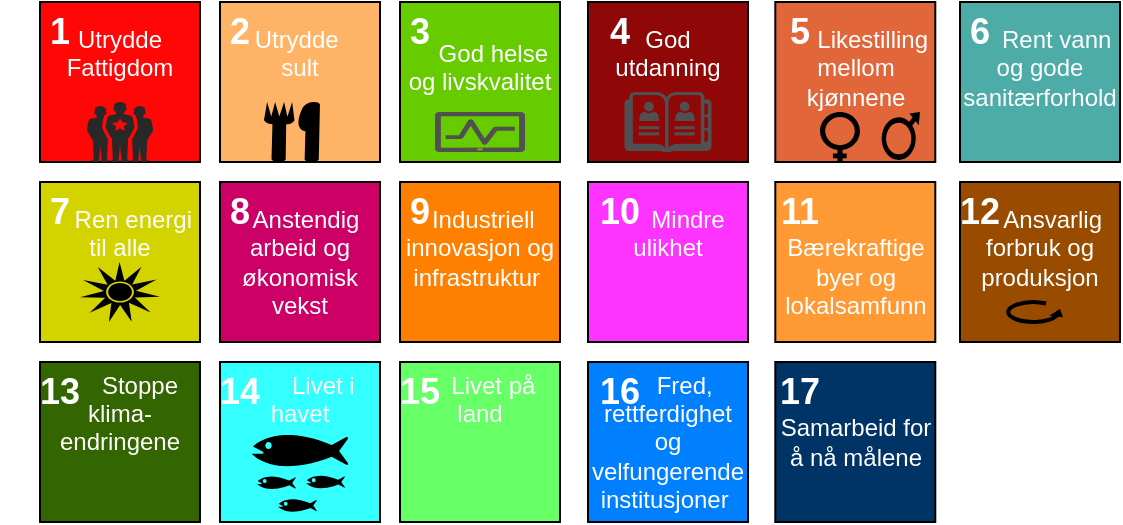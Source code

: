 <mxfile version="26.0.16">
  <diagram name="Page-1" id="TBvgw9sA0K52j4TJTqJS">
    <mxGraphModel dx="733" dy="323" grid="1" gridSize="10" guides="1" tooltips="1" connect="1" arrows="1" fold="1" page="1" pageScale="1" pageWidth="827" pageHeight="1169" math="0" shadow="0">
      <root>
        <mxCell id="0" />
        <mxCell id="1" parent="0" />
        <mxCell id="99JSJiRyKYS2L9uTOMKk-2" value="&lt;font style=&quot;color: rgb(255, 255, 255);&quot;&gt;Utrydde Fattigdom&lt;/font&gt;&lt;div&gt;&lt;font style=&quot;color: rgb(255, 255, 255);&quot;&gt;&lt;br&gt;&lt;/font&gt;&lt;/div&gt;&lt;div&gt;&lt;br&gt;&lt;/div&gt;" style="whiteSpace=wrap;html=1;aspect=fixed;fillColor=light-dark(#FF0707,var(--ge-dark-color, #121212));" vertex="1" parent="1">
          <mxGeometry x="60" y="290" width="80" height="80" as="geometry" />
        </mxCell>
        <mxCell id="99JSJiRyKYS2L9uTOMKk-3" value="&lt;font style=&quot;color: rgb(255, 255, 255);&quot;&gt;&amp;nbsp; &amp;nbsp; &amp;nbsp;Fred, rettferdighet og velfungerende institusjoner&amp;nbsp;&lt;/font&gt;" style="whiteSpace=wrap;html=1;aspect=fixed;fillColor=light-dark(#007FFF,var(--ge-dark-color, #121212));" vertex="1" parent="1">
          <mxGeometry x="334" y="470" width="80" height="80" as="geometry" />
        </mxCell>
        <mxCell id="99JSJiRyKYS2L9uTOMKk-4" value="&lt;font style=&quot;color: rgb(255, 255, 255);&quot;&gt;&amp;nbsp; &amp;nbsp; Livet på land&lt;/font&gt;&lt;div&gt;&lt;font style=&quot;color: rgb(255, 255, 255);&quot;&gt;&lt;br&gt;&lt;/font&gt;&lt;/div&gt;&lt;div&gt;&lt;font style=&quot;color: rgb(255, 255, 255);&quot;&gt;&lt;br&gt;&lt;/font&gt;&lt;/div&gt;&lt;div&gt;&lt;br&gt;&lt;/div&gt;" style="whiteSpace=wrap;html=1;aspect=fixed;fillColor=light-dark(#66FF66,#000000);" vertex="1" parent="1">
          <mxGeometry x="240" y="470" width="80" height="80" as="geometry" />
        </mxCell>
        <mxCell id="99JSJiRyKYS2L9uTOMKk-5" value="&lt;font style=&quot;color: rgb(255, 255, 255);&quot;&gt;&amp;nbsp;Industriell innovasjon og infrastruktur&amp;nbsp;&lt;/font&gt;&lt;div&gt;&lt;br&gt;&lt;/div&gt;" style="whiteSpace=wrap;html=1;aspect=fixed;fillColor=light-dark(#FF8000,var(--ge-dark-color, #121212));" vertex="1" parent="1">
          <mxGeometry x="240" y="380" width="80" height="80" as="geometry" />
        </mxCell>
        <mxCell id="99JSJiRyKYS2L9uTOMKk-6" value="&lt;font style=&quot;color: rgb(255, 255, 255);&quot;&gt;&amp;nbsp; &amp;nbsp; &amp;nbsp; &amp;nbsp;Livet i havet&lt;/font&gt;&lt;div&gt;&lt;font color=&quot;#ffffff&quot;&gt;&lt;br&gt;&lt;/font&gt;&lt;/div&gt;&lt;div&gt;&lt;font color=&quot;#ffffff&quot;&gt;&lt;br&gt;&lt;/font&gt;&lt;div&gt;&lt;br&gt;&lt;/div&gt;&lt;/div&gt;" style="whiteSpace=wrap;html=1;aspect=fixed;fillColor=light-dark(#33FFFF,var(--ge-dark-color, #121212));" vertex="1" parent="1">
          <mxGeometry x="150" y="470" width="80" height="80" as="geometry" />
        </mxCell>
        <mxCell id="99JSJiRyKYS2L9uTOMKk-7" value="&lt;font style=&quot;color: rgb(255, 255, 255);&quot;&gt;&amp;nbsp; Anstendig arbeid og økonomisk vekst&lt;/font&gt;" style="whiteSpace=wrap;html=1;aspect=fixed;fillColor=light-dark(#CC0066,var(--ge-dark-color, #121212));" vertex="1" parent="1">
          <mxGeometry x="150" y="380" width="80" height="80" as="geometry" />
        </mxCell>
        <mxCell id="99JSJiRyKYS2L9uTOMKk-8" value="&lt;font style=&quot;color: rgb(255, 255, 255);&quot;&gt;&amp;nbsp; &amp;nbsp; &amp;nbsp; Stoppe klima- endringene&lt;/font&gt;&lt;div&gt;&lt;font style=&quot;color: rgb(255, 255, 255);&quot;&gt;&lt;br&gt;&lt;/font&gt;&lt;/div&gt;&lt;div&gt;&lt;br&gt;&lt;/div&gt;" style="whiteSpace=wrap;html=1;aspect=fixed;fillColor=light-dark(#336600,var(--ge-dark-color, #121212));" vertex="1" parent="1">
          <mxGeometry x="60" y="470" width="80" height="80" as="geometry" />
        </mxCell>
        <mxCell id="99JSJiRyKYS2L9uTOMKk-9" value="&lt;div&gt;&lt;span style=&quot;background-color: transparent; color: light-dark(rgb(255, 255, 255), rgb(18, 18, 18));&quot;&gt;&amp;nbsp; &amp;nbsp; Ren energi til alle&lt;/span&gt;&lt;/div&gt;&lt;div&gt;&lt;font style=&quot;color: rgb(255, 255, 255);&quot;&gt;&lt;br&gt;&lt;/font&gt;&lt;/div&gt;&lt;div&gt;&lt;br&gt;&lt;/div&gt;" style="whiteSpace=wrap;html=1;aspect=fixed;fillColor=light-dark(#D3D300,var(--ge-dark-color, #121212));" vertex="1" parent="1">
          <mxGeometry x="60" y="380" width="80" height="80" as="geometry" />
        </mxCell>
        <mxCell id="99JSJiRyKYS2L9uTOMKk-10" value="&lt;font style=&quot;color: rgb(255, 255, 255);&quot;&gt;&amp;nbsp; &amp;nbsp; &amp;nbsp;God helse&amp;nbsp;&lt;/font&gt;&lt;div&gt;&lt;font style=&quot;color: rgb(255, 255, 255);&quot;&gt;og livskvalitet&lt;/font&gt;&lt;div&gt;&lt;br&gt;&lt;/div&gt;&lt;/div&gt;" style="whiteSpace=wrap;html=1;aspect=fixed;fillColor=light-dark(#66CC00,var(--ge-dark-color, #121212));" vertex="1" parent="1">
          <mxGeometry x="240" y="290" width="80" height="80" as="geometry" />
        </mxCell>
        <mxCell id="99JSJiRyKYS2L9uTOMKk-11" value="&lt;font style=&quot;color: rgb(255, 255, 255);&quot;&gt;Utrydde&amp;nbsp;&lt;/font&gt;&lt;div&gt;&lt;font style=&quot;color: rgb(255, 255, 255);&quot;&gt;sult&lt;/font&gt;&lt;div&gt;&lt;font style=&quot;color: rgb(255, 255, 255);&quot;&gt;&lt;br&gt;&lt;/font&gt;&lt;/div&gt;&lt;div&gt;&lt;br&gt;&lt;/div&gt;&lt;/div&gt;" style="whiteSpace=wrap;html=1;aspect=fixed;fillColor=light-dark(#FFB366,var(--ge-dark-color, #121212));" vertex="1" parent="1">
          <mxGeometry x="150" y="290" width="80" height="80" as="geometry" />
        </mxCell>
        <mxCell id="99JSJiRyKYS2L9uTOMKk-13" value="&lt;font style=&quot;color: rgb(255, 255, 255);&quot;&gt;Samarbeid for å nå målene&lt;/font&gt;" style="whiteSpace=wrap;html=1;aspect=fixed;fillColor=light-dark(#003366,var(--ge-dark-color, #121212));" vertex="1" parent="1">
          <mxGeometry x="427.65" y="470" width="80" height="80" as="geometry" />
        </mxCell>
        <mxCell id="99JSJiRyKYS2L9uTOMKk-14" value="&lt;font style=&quot;color: rgb(255, 255, 255);&quot;&gt;&amp;nbsp; &amp;nbsp; &amp;nbsp; Mindre ulikhet&lt;/font&gt;&lt;div&gt;&lt;font style=&quot;color: rgb(255, 255, 255);&quot;&gt;&lt;br&gt;&lt;/font&gt;&lt;/div&gt;&lt;div&gt;&lt;br&gt;&lt;/div&gt;" style="whiteSpace=wrap;html=1;aspect=fixed;fillColor=light-dark(#FF33FF,var(--ge-dark-color, #121212));" vertex="1" parent="1">
          <mxGeometry x="334" y="380" width="80" height="80" as="geometry" />
        </mxCell>
        <mxCell id="99JSJiRyKYS2L9uTOMKk-15" value="&lt;span&gt;&lt;font style=&quot;color: rgb(255, 255, 255);&quot;&gt;&amp;nbsp; &amp;nbsp; Ansvarlig forbruk og produksjon&lt;/font&gt;&lt;/span&gt;&lt;div&gt;&lt;br&gt;&lt;/div&gt;" style="whiteSpace=wrap;html=1;aspect=fixed;fillColor=light-dark(#994C00,var(--ge-dark-color, #121212));" vertex="1" parent="1">
          <mxGeometry x="520" y="380" width="80" height="80" as="geometry" />
        </mxCell>
        <mxCell id="99JSJiRyKYS2L9uTOMKk-16" value="&lt;font style=&quot;color: rgb(255, 255, 255);&quot;&gt;&amp;nbsp; &amp;nbsp; Bærekraftige byer og lokalsamfunn&lt;/font&gt;" style="whiteSpace=wrap;html=1;aspect=fixed;fillColor=light-dark(#FF9933,var(--ge-dark-color, #121212));" vertex="1" parent="1">
          <mxGeometry x="427.65" y="380" width="80" height="80" as="geometry" />
        </mxCell>
        <mxCell id="99JSJiRyKYS2L9uTOMKk-17" value="&lt;font style=&quot;color: rgb(255, 255, 255);&quot;&gt;&amp;nbsp; &amp;nbsp; &amp;nbsp;Likestilling mellom kjønnene&lt;/font&gt;&lt;div&gt;&lt;br&gt;&lt;/div&gt;" style="whiteSpace=wrap;html=1;aspect=fixed;fillColor=light-dark(#E1673B,#000000);" vertex="1" parent="1">
          <mxGeometry x="427.65" y="290" width="80" height="80" as="geometry" />
        </mxCell>
        <mxCell id="99JSJiRyKYS2L9uTOMKk-18" value="&lt;font style=&quot;color: rgb(255, 255, 255);&quot;&gt;God utdanning&lt;/font&gt;&lt;div&gt;&lt;font style=&quot;color: rgb(255, 255, 255);&quot;&gt;&lt;br&gt;&lt;/font&gt;&lt;/div&gt;&lt;div&gt;&lt;br&gt;&lt;/div&gt;" style="whiteSpace=wrap;html=1;aspect=fixed;fillColor=light-dark(#8F0707,#000000);" vertex="1" parent="1">
          <mxGeometry x="334" y="290" width="80" height="80" as="geometry" />
        </mxCell>
        <mxCell id="99JSJiRyKYS2L9uTOMKk-19" value="&lt;font style=&quot;color: rgb(255, 255, 255);&quot;&gt;&amp;nbsp; &amp;nbsp; &amp;nbsp;Rent vann og gode sanitærforhold&lt;/font&gt;&lt;div&gt;&lt;br&gt;&lt;/div&gt;" style="whiteSpace=wrap;html=1;aspect=fixed;fillColor=light-dark(#4DACA8,var(--ge-dark-color, #121212));" vertex="1" parent="1">
          <mxGeometry x="520" y="290" width="80" height="80" as="geometry" />
        </mxCell>
        <mxCell id="99JSJiRyKYS2L9uTOMKk-20" value="&lt;font style=&quot;font-size: 18px; color: rgb(255, 255, 255);&quot;&gt;&lt;b&gt;1&lt;/b&gt;&lt;/font&gt;" style="text;html=1;align=center;verticalAlign=middle;whiteSpace=wrap;rounded=0;" vertex="1" parent="1">
          <mxGeometry x="40" y="290" width="60" height="30" as="geometry" />
        </mxCell>
        <mxCell id="99JSJiRyKYS2L9uTOMKk-21" value="&lt;font style=&quot;font-size: 18px; color: rgb(255, 255, 255);&quot;&gt;&lt;b&gt;2&lt;/b&gt;&lt;/font&gt;" style="text;html=1;align=center;verticalAlign=middle;whiteSpace=wrap;rounded=0;" vertex="1" parent="1">
          <mxGeometry x="130" y="290" width="60" height="30" as="geometry" />
        </mxCell>
        <mxCell id="99JSJiRyKYS2L9uTOMKk-22" value="&lt;font style=&quot;font-size: 18px; color: rgb(255, 255, 255);&quot;&gt;&lt;b&gt;3&lt;/b&gt;&lt;/font&gt;" style="text;html=1;align=center;verticalAlign=middle;whiteSpace=wrap;rounded=0;" vertex="1" parent="1">
          <mxGeometry x="220" y="290" width="60" height="30" as="geometry" />
        </mxCell>
        <mxCell id="99JSJiRyKYS2L9uTOMKk-23" value="&lt;font style=&quot;font-size: 18px; color: rgb(255, 255, 255);&quot;&gt;&lt;b&gt;4&lt;/b&gt;&lt;/font&gt;" style="text;html=1;align=center;verticalAlign=middle;whiteSpace=wrap;rounded=0;" vertex="1" parent="1">
          <mxGeometry x="320" y="290" width="60" height="30" as="geometry" />
        </mxCell>
        <mxCell id="99JSJiRyKYS2L9uTOMKk-24" value="&lt;font style=&quot;font-size: 18px; color: rgb(255, 255, 255);&quot;&gt;&lt;b&gt;5&lt;/b&gt;&lt;/font&gt;" style="text;html=1;align=center;verticalAlign=middle;whiteSpace=wrap;rounded=0;" vertex="1" parent="1">
          <mxGeometry x="410" y="290" width="60" height="30" as="geometry" />
        </mxCell>
        <mxCell id="99JSJiRyKYS2L9uTOMKk-25" value="&lt;font style=&quot;font-size: 18px; color: rgb(255, 255, 255);&quot;&gt;&lt;b&gt;6&lt;/b&gt;&lt;/font&gt;" style="text;html=1;align=center;verticalAlign=middle;whiteSpace=wrap;rounded=0;" vertex="1" parent="1">
          <mxGeometry x="500" y="290" width="60" height="30" as="geometry" />
        </mxCell>
        <mxCell id="99JSJiRyKYS2L9uTOMKk-26" value="&lt;font style=&quot;font-size: 18px; color: rgb(255, 255, 255);&quot;&gt;&lt;b&gt;7&lt;/b&gt;&lt;/font&gt;" style="text;html=1;align=center;verticalAlign=middle;whiteSpace=wrap;rounded=0;" vertex="1" parent="1">
          <mxGeometry x="40" y="380" width="60" height="30" as="geometry" />
        </mxCell>
        <mxCell id="99JSJiRyKYS2L9uTOMKk-27" value="&lt;font style=&quot;font-size: 18px; color: rgb(255, 255, 255);&quot;&gt;&lt;b&gt;8&lt;/b&gt;&lt;/font&gt;" style="text;html=1;align=center;verticalAlign=middle;whiteSpace=wrap;rounded=0;" vertex="1" parent="1">
          <mxGeometry x="130" y="380" width="60" height="30" as="geometry" />
        </mxCell>
        <mxCell id="99JSJiRyKYS2L9uTOMKk-28" value="&lt;font style=&quot;font-size: 18px; color: rgb(255, 255, 255);&quot;&gt;&lt;b&gt;9&lt;/b&gt;&lt;/font&gt;" style="text;html=1;align=center;verticalAlign=middle;whiteSpace=wrap;rounded=0;" vertex="1" parent="1">
          <mxGeometry x="220" y="380" width="60" height="30" as="geometry" />
        </mxCell>
        <mxCell id="99JSJiRyKYS2L9uTOMKk-29" value="&lt;font style=&quot;font-size: 18px; color: rgb(255, 255, 255);&quot;&gt;&lt;b&gt;10&lt;/b&gt;&lt;/font&gt;" style="text;html=1;align=center;verticalAlign=middle;whiteSpace=wrap;rounded=0;" vertex="1" parent="1">
          <mxGeometry x="320" y="380" width="60" height="30" as="geometry" />
        </mxCell>
        <mxCell id="99JSJiRyKYS2L9uTOMKk-30" value="&lt;font style=&quot;font-size: 18px; color: rgb(255, 255, 255);&quot;&gt;&lt;b&gt;11&lt;/b&gt;&lt;/font&gt;" style="text;html=1;align=center;verticalAlign=middle;whiteSpace=wrap;rounded=0;" vertex="1" parent="1">
          <mxGeometry x="410" y="380" width="60" height="30" as="geometry" />
        </mxCell>
        <mxCell id="99JSJiRyKYS2L9uTOMKk-31" value="&lt;font style=&quot;font-size: 18px; color: rgb(255, 255, 255);&quot;&gt;&lt;b&gt;12&lt;/b&gt;&lt;/font&gt;" style="text;html=1;align=center;verticalAlign=middle;whiteSpace=wrap;rounded=0;" vertex="1" parent="1">
          <mxGeometry x="500" y="380" width="60" height="30" as="geometry" />
        </mxCell>
        <mxCell id="99JSJiRyKYS2L9uTOMKk-32" value="&lt;font style=&quot;font-size: 18px; color: rgb(255, 255, 255);&quot;&gt;&lt;b&gt;13&lt;/b&gt;&lt;/font&gt;" style="text;html=1;align=center;verticalAlign=middle;whiteSpace=wrap;rounded=0;" vertex="1" parent="1">
          <mxGeometry x="40" y="470" width="60" height="30" as="geometry" />
        </mxCell>
        <mxCell id="99JSJiRyKYS2L9uTOMKk-33" value="&lt;font style=&quot;font-size: 18px; color: rgb(255, 255, 255);&quot;&gt;&lt;b&gt;14&lt;/b&gt;&lt;/font&gt;" style="text;html=1;align=center;verticalAlign=middle;whiteSpace=wrap;rounded=0;" vertex="1" parent="1">
          <mxGeometry x="130" y="470" width="60" height="30" as="geometry" />
        </mxCell>
        <mxCell id="99JSJiRyKYS2L9uTOMKk-34" value="&lt;font style=&quot;font-size: 18px; color: rgb(255, 255, 255);&quot;&gt;&lt;b&gt;15&lt;/b&gt;&lt;/font&gt;" style="text;html=1;align=center;verticalAlign=middle;whiteSpace=wrap;rounded=0;" vertex="1" parent="1">
          <mxGeometry x="220.0" y="470" width="60" height="30" as="geometry" />
        </mxCell>
        <mxCell id="99JSJiRyKYS2L9uTOMKk-35" value="&lt;font style=&quot;font-size: 18px; color: rgb(255, 255, 255);&quot;&gt;&lt;b&gt;16&lt;/b&gt;&lt;/font&gt;" style="text;html=1;align=center;verticalAlign=middle;whiteSpace=wrap;rounded=0;" vertex="1" parent="1">
          <mxGeometry x="320" y="470" width="60" height="30" as="geometry" />
        </mxCell>
        <mxCell id="99JSJiRyKYS2L9uTOMKk-36" value="&lt;font style=&quot;font-size: 18px; color: rgb(255, 255, 255);&quot;&gt;&lt;b&gt;17&lt;/b&gt;&lt;/font&gt;" style="text;html=1;align=center;verticalAlign=middle;whiteSpace=wrap;rounded=0;" vertex="1" parent="1">
          <mxGeometry x="405" y="470" width="70" height="30" as="geometry" />
        </mxCell>
        <mxCell id="99JSJiRyKYS2L9uTOMKk-37" value="" style="verticalLabelPosition=bottom;sketch=0;html=1;fillColor=#282828;strokeColor=none;verticalAlign=top;pointerEvents=1;align=center;shape=mxgraph.cisco_safe.people_places_things_icons.icon1;" vertex="1" parent="1">
          <mxGeometry x="83.38" y="340" width="33.25" height="30" as="geometry" />
        </mxCell>
        <mxCell id="99JSJiRyKYS2L9uTOMKk-38" value="" style="shape=mxgraph.signs.food.restaurant_1;html=1;pointerEvents=1;fillColor=#000000;strokeColor=none;verticalLabelPosition=bottom;verticalAlign=top;align=center;" vertex="1" parent="1">
          <mxGeometry x="172" y="340" width="28" height="30" as="geometry" />
        </mxCell>
        <mxCell id="99JSJiRyKYS2L9uTOMKk-39" value="" style="sketch=0;pointerEvents=1;shadow=0;dashed=0;html=1;strokeColor=none;labelPosition=center;verticalLabelPosition=bottom;verticalAlign=top;align=center;fillColor=#505050;shape=mxgraph.mscae.intune.device_health" vertex="1" parent="1">
          <mxGeometry x="257.5" y="345" width="45" height="20" as="geometry" />
        </mxCell>
        <mxCell id="99JSJiRyKYS2L9uTOMKk-40" value="" style="sketch=0;pointerEvents=1;shadow=0;dashed=0;html=1;strokeColor=none;fillColor=#505050;labelPosition=center;verticalLabelPosition=bottom;verticalAlign=top;outlineConnect=0;align=center;shape=mxgraph.office.concepts.address_book;" vertex="1" parent="1">
          <mxGeometry x="352.25" y="335" width="43.5" height="30" as="geometry" />
        </mxCell>
        <mxCell id="99JSJiRyKYS2L9uTOMKk-41" value="" style="shape=mxgraph.signs.people.male;html=1;pointerEvents=1;fillColor=#000000;strokeColor=none;verticalLabelPosition=bottom;verticalAlign=top;align=center;" vertex="1" parent="1">
          <mxGeometry x="480" y="345" width="20" height="25" as="geometry" />
        </mxCell>
        <mxCell id="99JSJiRyKYS2L9uTOMKk-42" value="" style="shape=mxgraph.signs.people.female;html=1;pointerEvents=1;fillColor=#000000;strokeColor=none;verticalLabelPosition=bottom;verticalAlign=top;align=center;" vertex="1" parent="1">
          <mxGeometry x="450" y="345" width="20" height="25" as="geometry" />
        </mxCell>
        <mxCell id="99JSJiRyKYS2L9uTOMKk-45" value="" style="shape=image;html=1;verticalAlign=top;verticalLabelPosition=bottom;labelBackgroundColor=#ffffff;imageAspect=0;aspect=fixed;image=https://cdn0.iconfinder.com/data/icons/evericons-24px-vol-1/24/drop-128.png" vertex="1" parent="1">
          <mxGeometry x="532" y="347.5" width="20" height="20" as="geometry" />
        </mxCell>
        <mxCell id="99JSJiRyKYS2L9uTOMKk-47" value="" style="shape=mxgraph.signs.nature.sun_2;html=1;pointerEvents=1;fillColor=#000000;strokeColor=none;verticalLabelPosition=bottom;verticalAlign=top;align=center;" vertex="1" parent="1">
          <mxGeometry x="80.01" y="420" width="39.99" height="30" as="geometry" />
        </mxCell>
        <mxCell id="99JSJiRyKYS2L9uTOMKk-49" value="" style="shape=image;html=1;verticalAlign=top;verticalLabelPosition=bottom;labelBackgroundColor=#ffffff;imageAspect=0;aspect=fixed;image=https://cdn0.iconfinder.com/data/icons/geosm-e-commerce/48/equals-128.png" vertex="1" parent="1">
          <mxGeometry x="344.5" y="405.5" width="59" height="59" as="geometry" />
        </mxCell>
        <mxCell id="99JSJiRyKYS2L9uTOMKk-50" value="" style="verticalLabelPosition=bottom;html=1;verticalAlign=top;strokeWidth=2;shape=mxgraph.lean_mapping.physical_pull;pointerEvents=1;" vertex="1" parent="1">
          <mxGeometry x="544" y="440" width="26" height="10" as="geometry" />
        </mxCell>
        <mxCell id="99JSJiRyKYS2L9uTOMKk-51" value="" style="shape=image;html=1;verticalAlign=top;verticalLabelPosition=bottom;labelBackgroundColor=#ffffff;imageAspect=0;aspect=fixed;image=https://cdn4.iconfinder.com/data/icons/ibrandify-basic-essentials-icon-set/512/pen_stroke_sketch_doodle_lineart_212-128.png" vertex="1" parent="1">
          <mxGeometry x="86.63" y="520" width="30" height="30" as="geometry" />
        </mxCell>
        <mxCell id="99JSJiRyKYS2L9uTOMKk-52" value="" style="shape=mxgraph.signs.animals.fish_hatchery;html=1;pointerEvents=1;fillColor=#000000;strokeColor=none;verticalLabelPosition=bottom;verticalAlign=top;align=center;" vertex="1" parent="1">
          <mxGeometry x="166" y="500" width="48" height="47.5" as="geometry" />
        </mxCell>
        <mxCell id="99JSJiRyKYS2L9uTOMKk-53" value="" style="shape=image;html=1;verticalAlign=top;verticalLabelPosition=bottom;labelBackgroundColor=#ffffff;imageAspect=0;aspect=fixed;image=https://cdn0.iconfinder.com/data/icons/business-and-education-1/512/21_tree_forest_christmas_x_mas-128.png" vertex="1" parent="1">
          <mxGeometry x="257.5" y="500" width="50" height="50" as="geometry" />
        </mxCell>
      </root>
    </mxGraphModel>
  </diagram>
</mxfile>
